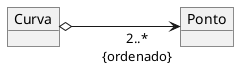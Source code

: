 @startuml mod01ima09
object "Curva" as o1
object "Ponto" as o2
left to right direction
o1 o--->"2..*\n{ordenado}"o2
@enduml